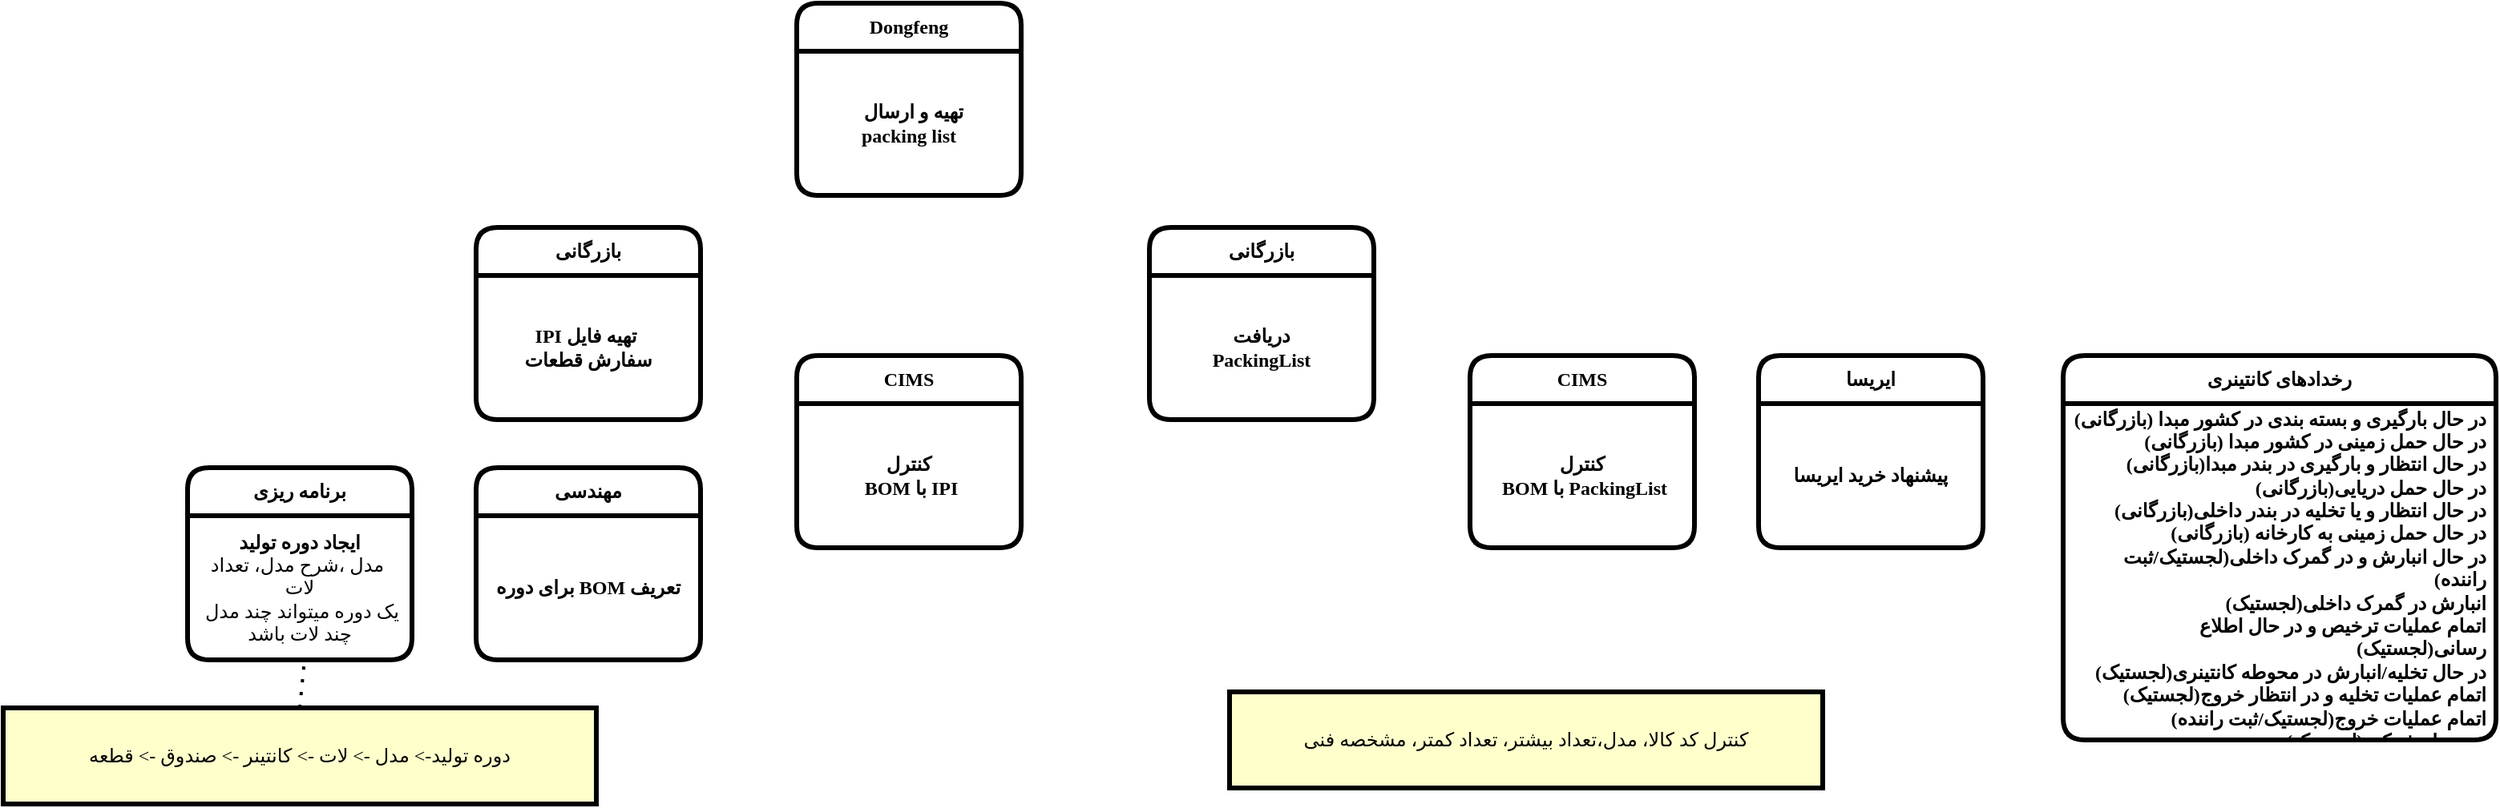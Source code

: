 <mxfile version="24.7.8">
  <diagram name="Page-1" id="c7558073-3199-34d8-9f00-42111426c3f3">
    <mxGraphModel dx="1940" dy="572" grid="1" gridSize="10" guides="1" tooltips="1" connect="1" arrows="1" fold="1" page="1" pageScale="1" pageWidth="826" pageHeight="1169" background="none" math="0" shadow="0">
      <root>
        <mxCell id="0" />
        <mxCell id="1" parent="0" />
        <mxCell id="4" value="‏دوره تولید-&gt; مدل -&gt; لات -&gt; کانتینر -&gt; صندوق -&gt; قطعه" style="whiteSpace=wrap;align=center;verticalAlign=middle;fontStyle=0;strokeWidth=3;fillColor=#FFFFCC;fontFamily=Vazirmatn;fontSource=https%3A%2F%2Ffonts.googleapis.com%2Fcss%3Ffamily%3DVazirmatn;" parent="1" vertex="1">
          <mxGeometry x="-135" y="480" width="370" height="60" as="geometry" />
        </mxCell>
        <mxCell id="ImeqDuy5QfRWBbxiFpZr-104" value="&lt;span style=&quot;font-weight: 700;&quot;&gt;برنامه ریزی&lt;/span&gt;" style="swimlane;fontStyle=0;childLayout=stackLayout;horizontal=1;startSize=30;horizontalStack=0;resizeParent=1;resizeParentMax=0;resizeLast=0;collapsible=1;marginBottom=0;whiteSpace=wrap;html=1;strokeWidth=3;rounded=1;fontFamily=Vazirmatn;fontSource=https%3A%2F%2Ffonts.googleapis.com%2Fcss%3Ffamily%3DVazirmatn;" vertex="1" parent="1">
          <mxGeometry x="-20" y="330" width="140" height="120" as="geometry" />
        </mxCell>
        <mxCell id="ImeqDuy5QfRWBbxiFpZr-105" value="&lt;b&gt;ایجاد دوره تولید&lt;/b&gt;&lt;div&gt;مدل ،شرح مدل، تعداد&amp;nbsp;&lt;/div&gt;&lt;div&gt;&lt;span style=&quot;background-color: initial;&quot;&gt;لات&lt;/span&gt;&lt;br&gt;&lt;/div&gt;&lt;div&gt;&lt;span style=&quot;background-color: initial;&quot;&gt;یک دوره میتواند چند مدل&amp;nbsp; چند لات باشد&lt;/span&gt;&lt;/div&gt;" style="text;strokeColor=none;fillColor=none;align=center;verticalAlign=middle;spacingLeft=4;spacingRight=4;overflow=hidden;points=[[0,0.5],[1,0.5]];portConstraint=eastwest;rotatable=0;whiteSpace=wrap;html=1;strokeWidth=3;rounded=1;fontFamily=Vazirmatn;fontSource=https%3A%2F%2Ffonts.googleapis.com%2Fcss%3Ffamily%3DVazirmatn;" vertex="1" parent="ImeqDuy5QfRWBbxiFpZr-104">
          <mxGeometry y="30" width="140" height="90" as="geometry" />
        </mxCell>
        <mxCell id="ImeqDuy5QfRWBbxiFpZr-108" value="" style="endArrow=none;dashed=1;html=1;dashPattern=1 3;strokeWidth=2;rounded=0;exitX=0.5;exitY=0;exitDx=0;exitDy=0;entryX=0.521;entryY=1;entryDx=0;entryDy=0;entryPerimeter=0;" edge="1" parent="1" source="4" target="ImeqDuy5QfRWBbxiFpZr-105">
          <mxGeometry width="50" height="50" relative="1" as="geometry">
            <mxPoint x="390" y="320" as="sourcePoint" />
            <mxPoint x="440" y="270" as="targetPoint" />
          </mxGeometry>
        </mxCell>
        <mxCell id="ImeqDuy5QfRWBbxiFpZr-109" value="&lt;span style=&quot;font-weight: 700;&quot;&gt;مهندسی&lt;/span&gt;" style="swimlane;fontStyle=0;childLayout=stackLayout;horizontal=1;startSize=30;horizontalStack=0;resizeParent=1;resizeParentMax=0;resizeLast=0;collapsible=1;marginBottom=0;whiteSpace=wrap;html=1;strokeWidth=3;rounded=1;fontFamily=Vazirmatn;fontSource=https%3A%2F%2Ffonts.googleapis.com%2Fcss%3Ffamily%3DVazirmatn;" vertex="1" parent="1">
          <mxGeometry x="160" y="330" width="140" height="120" as="geometry" />
        </mxCell>
        <mxCell id="ImeqDuy5QfRWBbxiFpZr-110" value="&lt;b&gt;‮‏‏تعریف MOB برای دوره&lt;/b&gt;" style="text;strokeColor=none;fillColor=none;align=center;verticalAlign=middle;spacingLeft=4;spacingRight=4;overflow=hidden;points=[[0,0.5],[1,0.5]];portConstraint=eastwest;rotatable=0;whiteSpace=wrap;html=1;strokeWidth=3;rounded=1;fontFamily=Vazirmatn;fontSource=https%3A%2F%2Ffonts.googleapis.com%2Fcss%3Ffamily%3DVazirmatn;" vertex="1" parent="ImeqDuy5QfRWBbxiFpZr-109">
          <mxGeometry y="30" width="140" height="90" as="geometry" />
        </mxCell>
        <mxCell id="ImeqDuy5QfRWBbxiFpZr-111" value="&lt;span style=&quot;font-weight: 700;&quot;&gt;بازرگانی&lt;/span&gt;" style="swimlane;fontStyle=0;childLayout=stackLayout;horizontal=1;startSize=30;horizontalStack=0;resizeParent=1;resizeParentMax=0;resizeLast=0;collapsible=1;marginBottom=0;whiteSpace=wrap;html=1;strokeWidth=3;rounded=1;fontFamily=Vazirmatn;fontSource=https%3A%2F%2Ffonts.googleapis.com%2Fcss%3Ffamily%3DVazirmatn;" vertex="1" parent="1">
          <mxGeometry x="160" y="180" width="140" height="120" as="geometry" />
        </mxCell>
        <mxCell id="ImeqDuy5QfRWBbxiFpZr-112" value="&lt;b&gt;‮&amp;nbsp; تهیه فایل IPI&amp;nbsp;&lt;/b&gt;&lt;div&gt;&lt;b&gt;سفارش قطعات&lt;/b&gt;&lt;/div&gt;" style="text;strokeColor=none;fillColor=none;align=center;verticalAlign=middle;spacingLeft=4;spacingRight=4;overflow=hidden;points=[[0,0.5],[1,0.5]];portConstraint=eastwest;rotatable=0;whiteSpace=wrap;html=1;strokeWidth=3;rounded=1;fontFamily=Vazirmatn;fontSource=https%3A%2F%2Ffonts.googleapis.com%2Fcss%3Ffamily%3DVazirmatn;" vertex="1" parent="ImeqDuy5QfRWBbxiFpZr-111">
          <mxGeometry y="30" width="140" height="90" as="geometry" />
        </mxCell>
        <mxCell id="ImeqDuy5QfRWBbxiFpZr-113" value="&lt;b&gt;CIMS&lt;/b&gt;" style="swimlane;fontStyle=0;childLayout=stackLayout;horizontal=1;startSize=30;horizontalStack=0;resizeParent=1;resizeParentMax=0;resizeLast=0;collapsible=1;marginBottom=0;whiteSpace=wrap;html=1;strokeWidth=3;rounded=1;fontFamily=Vazirmatn;fontSource=https%3A%2F%2Ffonts.googleapis.com%2Fcss%3Ffamily%3DVazirmatn;" vertex="1" parent="1">
          <mxGeometry x="360" y="260" width="140" height="120" as="geometry" />
        </mxCell>
        <mxCell id="ImeqDuy5QfRWBbxiFpZr-114" value="&lt;b&gt;کنترل&lt;/b&gt;&lt;div&gt;&lt;b&gt;&amp;nbsp;BOM با IPI&lt;/b&gt;&lt;/div&gt;" style="text;strokeColor=none;fillColor=none;align=center;verticalAlign=middle;spacingLeft=4;spacingRight=4;overflow=hidden;points=[[0,0.5],[1,0.5]];portConstraint=eastwest;rotatable=0;whiteSpace=wrap;html=1;strokeWidth=3;rounded=1;fontFamily=Vazirmatn;fontSource=https%3A%2F%2Ffonts.googleapis.com%2Fcss%3Ffamily%3DVazirmatn;" vertex="1" parent="ImeqDuy5QfRWBbxiFpZr-113">
          <mxGeometry y="30" width="140" height="90" as="geometry" />
        </mxCell>
        <mxCell id="ImeqDuy5QfRWBbxiFpZr-118" value="&lt;b&gt;Dongfeng&lt;/b&gt;" style="swimlane;fontStyle=0;childLayout=stackLayout;horizontal=1;startSize=30;horizontalStack=0;resizeParent=1;resizeParentMax=0;resizeLast=0;collapsible=1;marginBottom=0;whiteSpace=wrap;html=1;strokeWidth=3;rounded=1;fontFamily=Vazirmatn;fontSource=https%3A%2F%2Ffonts.googleapis.com%2Fcss%3Ffamily%3DVazirmatn;" vertex="1" parent="1">
          <mxGeometry x="360" y="40" width="140" height="120" as="geometry" />
        </mxCell>
        <mxCell id="ImeqDuy5QfRWBbxiFpZr-119" value="&lt;b&gt;&amp;nbsp; تهیه و ارسال&lt;/b&gt;&lt;div&gt;&lt;b&gt;packing list&lt;/b&gt;&lt;/div&gt;" style="text;strokeColor=none;fillColor=none;align=center;verticalAlign=middle;spacingLeft=4;spacingRight=4;overflow=hidden;points=[[0,0.5],[1,0.5]];portConstraint=eastwest;rotatable=0;whiteSpace=wrap;html=1;strokeWidth=3;rounded=1;fontFamily=Vazirmatn;fontSource=https%3A%2F%2Ffonts.googleapis.com%2Fcss%3Ffamily%3DVazirmatn;" vertex="1" parent="ImeqDuy5QfRWBbxiFpZr-118">
          <mxGeometry y="30" width="140" height="90" as="geometry" />
        </mxCell>
        <mxCell id="ImeqDuy5QfRWBbxiFpZr-120" value="&lt;b&gt;بازرگانی&lt;/b&gt;" style="swimlane;fontStyle=0;childLayout=stackLayout;horizontal=1;startSize=30;horizontalStack=0;resizeParent=1;resizeParentMax=0;resizeLast=0;collapsible=1;marginBottom=0;whiteSpace=wrap;html=1;strokeWidth=3;rounded=1;fontFamily=Vazirmatn;fontSource=https%3A%2F%2Ffonts.googleapis.com%2Fcss%3Ffamily%3DVazirmatn;" vertex="1" parent="1">
          <mxGeometry x="580" y="180" width="140" height="120" as="geometry" />
        </mxCell>
        <mxCell id="ImeqDuy5QfRWBbxiFpZr-121" value="&lt;b&gt;دریافت&lt;/b&gt;&lt;div&gt;&lt;b&gt;PackingList&lt;/b&gt;&lt;/div&gt;" style="text;strokeColor=none;fillColor=none;align=center;verticalAlign=middle;spacingLeft=4;spacingRight=4;overflow=hidden;points=[[0,0.5],[1,0.5]];portConstraint=eastwest;rotatable=0;whiteSpace=wrap;html=1;strokeWidth=3;rounded=1;fontFamily=Vazirmatn;fontSource=https%3A%2F%2Ffonts.googleapis.com%2Fcss%3Ffamily%3DVazirmatn;" vertex="1" parent="ImeqDuy5QfRWBbxiFpZr-120">
          <mxGeometry y="30" width="140" height="90" as="geometry" />
        </mxCell>
        <mxCell id="ImeqDuy5QfRWBbxiFpZr-122" value="&lt;b&gt;CIMS&lt;/b&gt;" style="swimlane;fontStyle=0;childLayout=stackLayout;horizontal=1;startSize=30;horizontalStack=0;resizeParent=1;resizeParentMax=0;resizeLast=0;collapsible=1;marginBottom=0;whiteSpace=wrap;html=1;strokeWidth=3;rounded=1;fontFamily=Vazirmatn;fontSource=https%3A%2F%2Ffonts.googleapis.com%2Fcss%3Ffamily%3DVazirmatn;" vertex="1" parent="1">
          <mxGeometry x="780" y="260" width="140" height="120" as="geometry" />
        </mxCell>
        <mxCell id="ImeqDuy5QfRWBbxiFpZr-123" value="&lt;b&gt;کنترل&lt;/b&gt;&lt;div&gt;&lt;b&gt;&amp;nbsp;BOM با PackingList&lt;/b&gt;&lt;/div&gt;" style="text;strokeColor=none;fillColor=none;align=center;verticalAlign=middle;spacingLeft=4;spacingRight=4;overflow=hidden;points=[[0,0.5],[1,0.5]];portConstraint=eastwest;rotatable=0;whiteSpace=wrap;html=1;strokeWidth=3;rounded=1;fontFamily=Vazirmatn;fontSource=https%3A%2F%2Ffonts.googleapis.com%2Fcss%3Ffamily%3DVazirmatn;" vertex="1" parent="ImeqDuy5QfRWBbxiFpZr-122">
          <mxGeometry y="30" width="140" height="90" as="geometry" />
        </mxCell>
        <mxCell id="ImeqDuy5QfRWBbxiFpZr-124" value="کنترل کد کالا، مدل،تعداد بیشتر، تعداد کمتر، مشخصه فنی" style="whiteSpace=wrap;align=center;verticalAlign=middle;fontStyle=0;strokeWidth=3;fillColor=#FFFFCC;fontFamily=Vazirmatn;fontSource=https%3A%2F%2Ffonts.googleapis.com%2Fcss%3Ffamily%3DVazirmatn;" vertex="1" parent="1">
          <mxGeometry x="630" y="470" width="370" height="60" as="geometry" />
        </mxCell>
        <mxCell id="ImeqDuy5QfRWBbxiFpZr-125" value="&lt;b&gt;ایریسا&lt;/b&gt;" style="swimlane;fontStyle=0;childLayout=stackLayout;horizontal=1;startSize=30;horizontalStack=0;resizeParent=1;resizeParentMax=0;resizeLast=0;collapsible=1;marginBottom=0;whiteSpace=wrap;html=1;strokeWidth=3;rounded=1;fontFamily=Vazirmatn;fontSource=https%3A%2F%2Ffonts.googleapis.com%2Fcss%3Ffamily%3DVazirmatn;" vertex="1" parent="1">
          <mxGeometry x="960" y="260" width="140" height="120" as="geometry" />
        </mxCell>
        <mxCell id="ImeqDuy5QfRWBbxiFpZr-126" value="&lt;b&gt;پیشنهاد خرید ایریسا&lt;/b&gt;" style="text;strokeColor=none;fillColor=none;align=center;verticalAlign=middle;spacingLeft=4;spacingRight=4;overflow=hidden;points=[[0,0.5],[1,0.5]];portConstraint=eastwest;rotatable=0;whiteSpace=wrap;html=1;strokeWidth=3;rounded=1;fontFamily=Vazirmatn;fontSource=https%3A%2F%2Ffonts.googleapis.com%2Fcss%3Ffamily%3DVazirmatn;" vertex="1" parent="ImeqDuy5QfRWBbxiFpZr-125">
          <mxGeometry y="30" width="140" height="90" as="geometry" />
        </mxCell>
        <mxCell id="ImeqDuy5QfRWBbxiFpZr-127" value="&lt;b&gt;رخدادهای کانتینری&lt;/b&gt;" style="swimlane;fontStyle=0;childLayout=stackLayout;horizontal=1;startSize=30;horizontalStack=0;resizeParent=1;resizeParentMax=0;resizeLast=0;collapsible=1;marginBottom=0;whiteSpace=wrap;html=1;strokeWidth=3;rounded=1;fontFamily=Vazirmatn;fontSource=https%3A%2F%2Ffonts.googleapis.com%2Fcss%3Ffamily%3DVazirmatn;" vertex="1" parent="1">
          <mxGeometry x="1150" y="260" width="270" height="240" as="geometry" />
        </mxCell>
        <mxCell id="ImeqDuy5QfRWBbxiFpZr-128" value="&lt;b&gt;در حال بارگیری و بسته بندی در کشور مبدا (بازرگانی)&lt;/b&gt;&lt;div&gt;&lt;b&gt;در حال حمل زمینی در کشور مبدا (بازرگانی)&lt;/b&gt;&lt;/div&gt;&lt;div&gt;&lt;b&gt;در حال انتظار و بارگیری در بندر مبدا(بازرگانی)&lt;/b&gt;&lt;/div&gt;&lt;div&gt;&lt;b&gt;در حال حمل دریایی(بازرگانی)&lt;/b&gt;&lt;/div&gt;&lt;div&gt;&lt;b&gt;در حال انتظار و یا تخلیه در بندر داخلی(بازرگانی)&lt;/b&gt;&lt;/div&gt;&lt;div&gt;&lt;b&gt;در حال حمل زمینی به کارخانه (بازرگانی)&lt;/b&gt;&lt;/div&gt;&lt;div&gt;&lt;b&gt;در حال انبارش و در گمرک داخلی(لجستیک/ثبت راننده)&lt;/b&gt;&lt;/div&gt;&lt;div&gt;&lt;b&gt;انبارش در گمرک داخلی(لجستیک)&lt;/b&gt;&lt;/div&gt;&lt;div&gt;&lt;b&gt;اتمام عملیات ترخیص و در حال اطلاع رسانی&lt;/b&gt;&lt;b style=&quot;background-color: initial;&quot;&gt;(لجستیک)&lt;/b&gt;&lt;/div&gt;&lt;div&gt;&lt;b&gt;در حال تخلیه/انبارش در محوطه کانتینری&lt;/b&gt;&lt;b style=&quot;background-color: initial;&quot;&gt;(لجستیک)&lt;/b&gt;&lt;/div&gt;&lt;div&gt;&lt;b&gt;اتمام عملیات تخلیه و در انتظار خروج&lt;/b&gt;&lt;b style=&quot;background-color: initial;&quot;&gt;(لجستیک)&lt;/b&gt;&lt;/div&gt;&lt;div&gt;&lt;b&gt;اتمام عملیات خروج&lt;/b&gt;&lt;b style=&quot;background-color: initial;&quot;&gt;(لجستیک/ثبت راننده)&lt;/b&gt;&lt;/div&gt;&lt;div&gt;&lt;b style=&quot;background-color: initial;&quot;&gt;(لجستیک)&lt;/b&gt;&lt;b&gt;خروج از شرکت&lt;/b&gt;&lt;/div&gt;" style="text;strokeColor=none;fillColor=none;align=right;verticalAlign=middle;spacingLeft=4;spacingRight=4;overflow=hidden;points=[[0,0.5],[1,0.5]];portConstraint=eastwest;rotatable=0;whiteSpace=wrap;html=1;strokeWidth=3;rounded=1;fontFamily=Vazirmatn;fontSource=https%3A%2F%2Ffonts.googleapis.com%2Fcss%3Ffamily%3DVazirmatn;" vertex="1" parent="ImeqDuy5QfRWBbxiFpZr-127">
          <mxGeometry y="30" width="270" height="210" as="geometry" />
        </mxCell>
      </root>
    </mxGraphModel>
  </diagram>
</mxfile>
